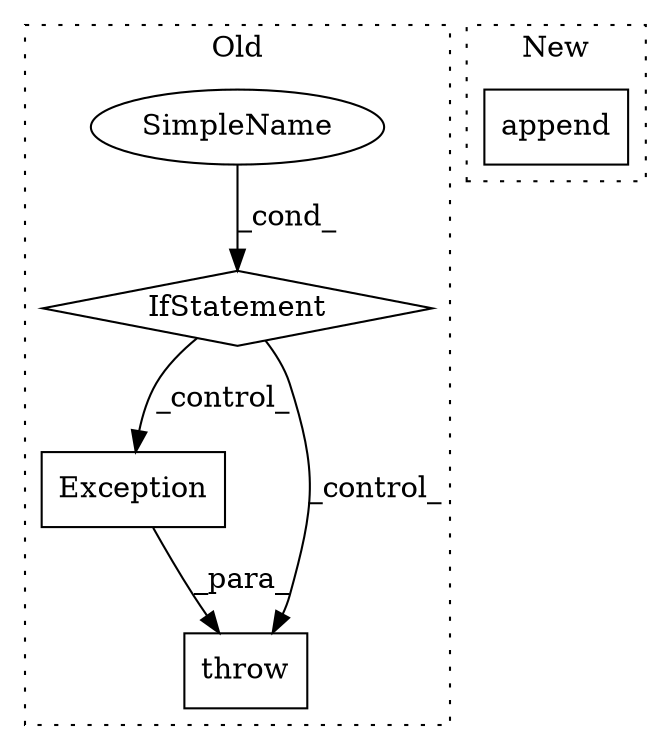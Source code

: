 digraph G {
subgraph cluster0 {
1 [label="Exception" a="32" s="2424,2584" l="10,1" shape="box"];
3 [label="IfStatement" a="25" s="2377,2408" l="4,2" shape="diamond"];
4 [label="SimpleName" a="42" s="" l="" shape="ellipse"];
5 [label="throw" a="53" s="2418" l="6" shape="box"];
label = "Old";
style="dotted";
}
subgraph cluster1 {
2 [label="append" a="32" s="2877,2906" l="14,2" shape="box"];
label = "New";
style="dotted";
}
1 -> 5 [label="_para_"];
3 -> 5 [label="_control_"];
3 -> 1 [label="_control_"];
4 -> 3 [label="_cond_"];
}